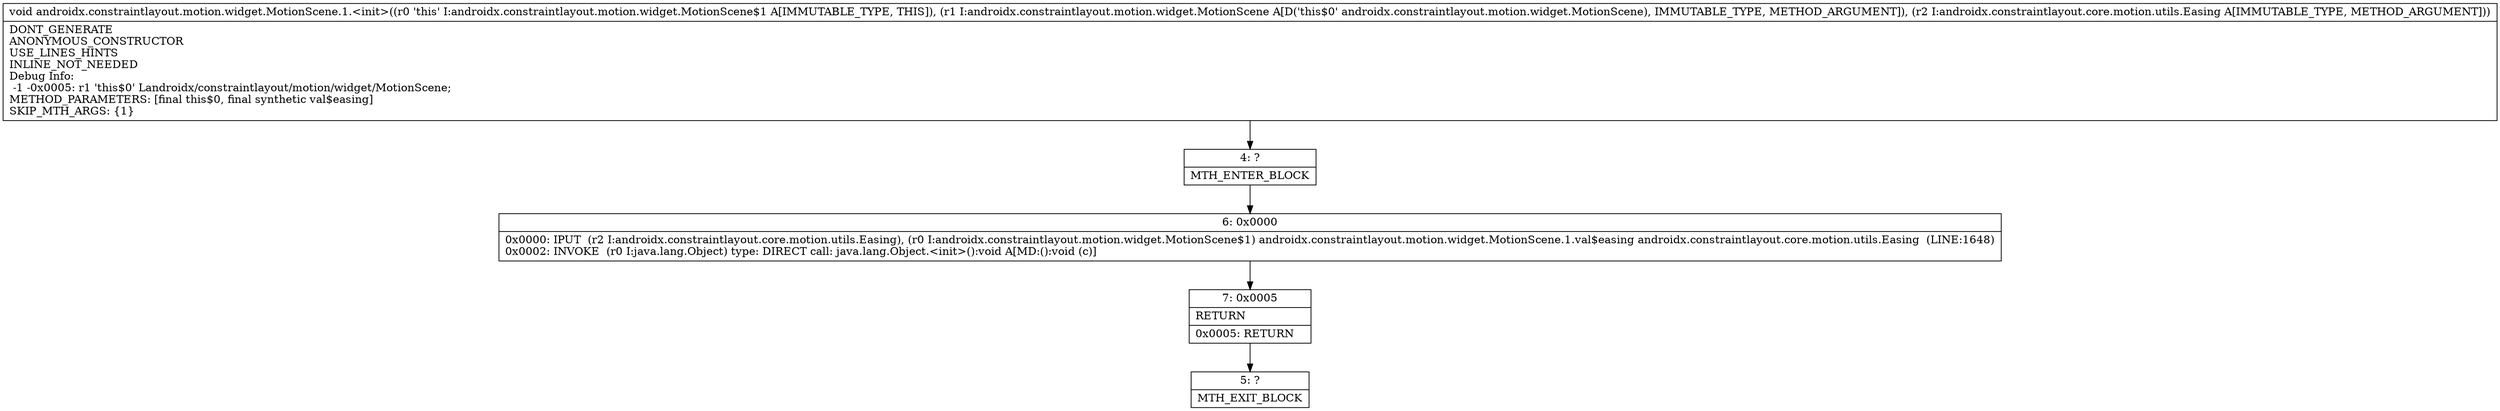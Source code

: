 digraph "CFG forandroidx.constraintlayout.motion.widget.MotionScene.1.\<init\>(Landroidx\/constraintlayout\/motion\/widget\/MotionScene;Landroidx\/constraintlayout\/core\/motion\/utils\/Easing;)V" {
Node_4 [shape=record,label="{4\:\ ?|MTH_ENTER_BLOCK\l}"];
Node_6 [shape=record,label="{6\:\ 0x0000|0x0000: IPUT  (r2 I:androidx.constraintlayout.core.motion.utils.Easing), (r0 I:androidx.constraintlayout.motion.widget.MotionScene$1) androidx.constraintlayout.motion.widget.MotionScene.1.val$easing androidx.constraintlayout.core.motion.utils.Easing  (LINE:1648)\l0x0002: INVOKE  (r0 I:java.lang.Object) type: DIRECT call: java.lang.Object.\<init\>():void A[MD:():void (c)]\l}"];
Node_7 [shape=record,label="{7\:\ 0x0005|RETURN\l|0x0005: RETURN   \l}"];
Node_5 [shape=record,label="{5\:\ ?|MTH_EXIT_BLOCK\l}"];
MethodNode[shape=record,label="{void androidx.constraintlayout.motion.widget.MotionScene.1.\<init\>((r0 'this' I:androidx.constraintlayout.motion.widget.MotionScene$1 A[IMMUTABLE_TYPE, THIS]), (r1 I:androidx.constraintlayout.motion.widget.MotionScene A[D('this$0' androidx.constraintlayout.motion.widget.MotionScene), IMMUTABLE_TYPE, METHOD_ARGUMENT]), (r2 I:androidx.constraintlayout.core.motion.utils.Easing A[IMMUTABLE_TYPE, METHOD_ARGUMENT]))  | DONT_GENERATE\lANONYMOUS_CONSTRUCTOR\lUSE_LINES_HINTS\lINLINE_NOT_NEEDED\lDebug Info:\l  \-1 \-0x0005: r1 'this$0' Landroidx\/constraintlayout\/motion\/widget\/MotionScene;\lMETHOD_PARAMETERS: [final this$0, final synthetic val$easing]\lSKIP_MTH_ARGS: \{1\}\l}"];
MethodNode -> Node_4;Node_4 -> Node_6;
Node_6 -> Node_7;
Node_7 -> Node_5;
}

